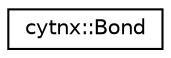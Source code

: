 digraph "Graphical Class Hierarchy"
{
  edge [fontname="Helvetica",fontsize="10",labelfontname="Helvetica",labelfontsize="10"];
  node [fontname="Helvetica",fontsize="10",shape=record];
  rankdir="LR";
  Node0 [label="cytnx::Bond",height=0.2,width=0.4,color="black", fillcolor="white", style="filled",URL="$classcytnx_1_1Bond.html"];
}
